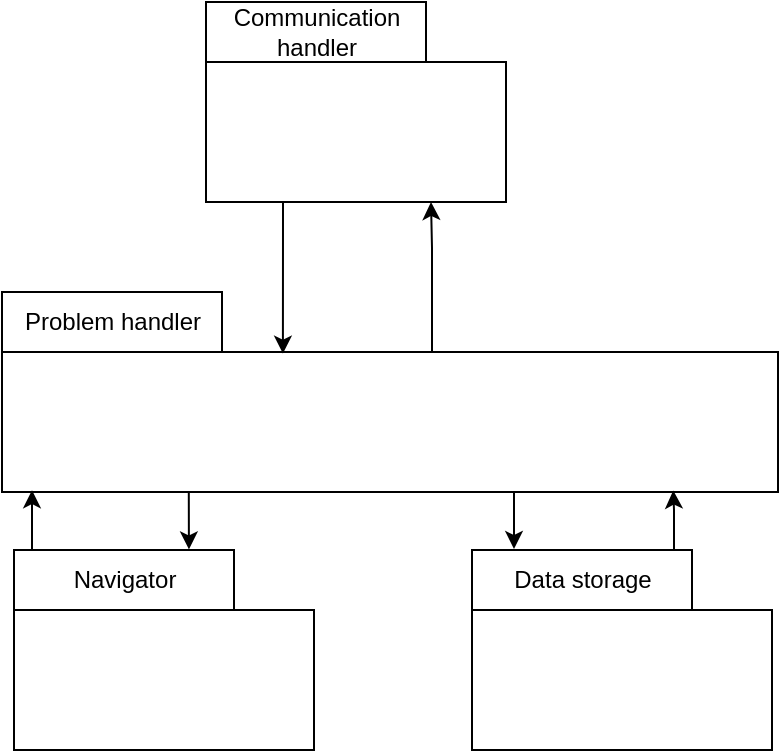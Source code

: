 <mxfile version="20.6.2" type="device"><diagram id="14LXryHfO9m8eOgCqjFd" name="Page-1"><mxGraphModel dx="930" dy="542" grid="0" gridSize="10" guides="1" tooltips="1" connect="1" arrows="1" fold="1" page="1" pageScale="1" pageWidth="827" pageHeight="1169" math="0" shadow="0"><root><mxCell id="0"/><mxCell id="1" parent="0"/><mxCell id="fJLqshOT8yKbpPyv3ug4-17" style="edgeStyle=orthogonalEdgeStyle;rounded=0;orthogonalLoop=1;jettySize=auto;html=1;exitX=0;exitY=0;exitDx=191;exitDy=30;exitPerimeter=0;entryX=0.75;entryY=1;entryDx=0;entryDy=0;entryPerimeter=0;" parent="1" source="fJLqshOT8yKbpPyv3ug4-5" target="fJLqshOT8yKbpPyv3ug4-9" edge="1"><mxGeometry relative="1" as="geometry"><Array as="points"><mxPoint x="384" y="278"/><mxPoint x="384" y="226"/></Array></mxGeometry></mxCell><mxCell id="fJLqshOT8yKbpPyv3ug4-19" style="edgeStyle=orthogonalEdgeStyle;rounded=0;orthogonalLoop=1;jettySize=auto;html=1;exitX=0.25;exitY=1;exitDx=0;exitDy=0;exitPerimeter=0;entryX=0.583;entryY=-0.003;entryDx=0;entryDy=0;entryPerimeter=0;" parent="1" source="fJLqshOT8yKbpPyv3ug4-5" target="fJLqshOT8yKbpPyv3ug4-13" edge="1"><mxGeometry relative="1" as="geometry"/></mxCell><mxCell id="fJLqshOT8yKbpPyv3ug4-21" style="edgeStyle=orthogonalEdgeStyle;rounded=0;orthogonalLoop=1;jettySize=auto;html=1;exitX=0.75;exitY=1;exitDx=0;exitDy=0;exitPerimeter=0;entryX=0.144;entryY=-0.005;entryDx=0;entryDy=0;entryPerimeter=0;" parent="1" source="fJLqshOT8yKbpPyv3ug4-5" target="fJLqshOT8yKbpPyv3ug4-11" edge="1"><mxGeometry relative="1" as="geometry"><Array as="points"><mxPoint x="425" y="348"/><mxPoint x="425" y="376"/></Array></mxGeometry></mxCell><mxCell id="fJLqshOT8yKbpPyv3ug4-5" value="&lt;span style=&quot;font-weight: 400;&quot;&gt;Problem handler&lt;/span&gt;" style="shape=folder;fontStyle=1;tabWidth=110;tabHeight=30;tabPosition=left;html=1;boundedLbl=1;labelInHeader=1;container=1;collapsible=0;" parent="1" vertex="1"><mxGeometry x="169" y="248" width="388" height="100" as="geometry"/></mxCell><mxCell id="fJLqshOT8yKbpPyv3ug4-6" value="" style="html=1;strokeColor=none;resizeWidth=1;resizeHeight=1;fillColor=none;part=1;connectable=0;allowArrows=0;deletable=0;" parent="fJLqshOT8yKbpPyv3ug4-5" vertex="1"><mxGeometry width="388.0" height="70" relative="1" as="geometry"><mxPoint y="30" as="offset"/></mxGeometry></mxCell><mxCell id="fJLqshOT8yKbpPyv3ug4-18" style="edgeStyle=orthogonalEdgeStyle;rounded=0;orthogonalLoop=1;jettySize=auto;html=1;exitX=0.5;exitY=1;exitDx=0;exitDy=0;exitPerimeter=0;entryX=0.362;entryY=0.308;entryDx=0;entryDy=0;entryPerimeter=0;" parent="1" source="fJLqshOT8yKbpPyv3ug4-9" target="fJLqshOT8yKbpPyv3ug4-5" edge="1"><mxGeometry relative="1" as="geometry"><Array as="points"><mxPoint x="309" y="203"/></Array></mxGeometry></mxCell><mxCell id="fJLqshOT8yKbpPyv3ug4-9" value="&lt;span style=&quot;font-weight: 400;&quot;&gt;Communication &lt;br&gt;handler&lt;/span&gt;" style="shape=folder;fontStyle=1;tabWidth=110;tabHeight=30;tabPosition=left;html=1;boundedLbl=1;labelInHeader=1;container=1;collapsible=0;" parent="1" vertex="1"><mxGeometry x="271" y="103" width="150" height="100" as="geometry"/></mxCell><mxCell id="fJLqshOT8yKbpPyv3ug4-10" value="" style="html=1;strokeColor=none;resizeWidth=1;resizeHeight=1;fillColor=none;part=1;connectable=0;allowArrows=0;deletable=0;" parent="fJLqshOT8yKbpPyv3ug4-9" vertex="1"><mxGeometry width="150" height="70" relative="1" as="geometry"><mxPoint y="30" as="offset"/></mxGeometry></mxCell><mxCell id="fJLqshOT8yKbpPyv3ug4-22" style="edgeStyle=orthogonalEdgeStyle;rounded=0;orthogonalLoop=1;jettySize=auto;html=1;exitX=0;exitY=0;exitDx=55;exitDy=0;exitPerimeter=0;entryX=0.865;entryY=0.993;entryDx=0;entryDy=0;entryPerimeter=0;" parent="1" source="fJLqshOT8yKbpPyv3ug4-11" target="fJLqshOT8yKbpPyv3ug4-5" edge="1"><mxGeometry relative="1" as="geometry"><Array as="points"><mxPoint x="505" y="377"/><mxPoint x="505" y="357"/><mxPoint x="505" y="357"/></Array></mxGeometry></mxCell><mxCell id="fJLqshOT8yKbpPyv3ug4-11" value="&lt;span style=&quot;font-weight: 400;&quot;&gt;Data storage&lt;/span&gt;" style="shape=folder;fontStyle=1;tabWidth=110;tabHeight=30;tabPosition=left;html=1;boundedLbl=1;labelInHeader=1;container=1;collapsible=0;" parent="1" vertex="1"><mxGeometry x="404" y="377" width="150" height="100" as="geometry"/></mxCell><mxCell id="fJLqshOT8yKbpPyv3ug4-12" value="" style="html=1;strokeColor=none;resizeWidth=1;resizeHeight=1;fillColor=none;part=1;connectable=0;allowArrows=0;deletable=0;" parent="fJLqshOT8yKbpPyv3ug4-11" vertex="1"><mxGeometry width="150" height="70" relative="1" as="geometry"><mxPoint y="30" as="offset"/></mxGeometry></mxCell><mxCell id="fJLqshOT8yKbpPyv3ug4-20" style="edgeStyle=orthogonalEdgeStyle;rounded=0;orthogonalLoop=1;jettySize=auto;html=1;exitX=0;exitY=0;exitDx=55;exitDy=0;exitPerimeter=0;entryX=0.04;entryY=0.991;entryDx=0;entryDy=0;entryPerimeter=0;" parent="1" source="fJLqshOT8yKbpPyv3ug4-13" target="fJLqshOT8yKbpPyv3ug4-5" edge="1"><mxGeometry relative="1" as="geometry"><Array as="points"><mxPoint x="184" y="377"/><mxPoint x="184" y="347"/></Array></mxGeometry></mxCell><mxCell id="fJLqshOT8yKbpPyv3ug4-13" value="&lt;span style=&quot;font-weight: 400;&quot;&gt;Navigator&lt;/span&gt;" style="shape=folder;fontStyle=1;tabWidth=110;tabHeight=30;tabPosition=left;html=1;boundedLbl=1;labelInHeader=1;container=1;collapsible=0;" parent="1" vertex="1"><mxGeometry x="175" y="377" width="150" height="100" as="geometry"/></mxCell><mxCell id="fJLqshOT8yKbpPyv3ug4-14" value="" style="html=1;strokeColor=none;resizeWidth=1;resizeHeight=1;fillColor=none;part=1;connectable=0;allowArrows=0;deletable=0;" parent="fJLqshOT8yKbpPyv3ug4-13" vertex="1"><mxGeometry width="150" height="70" relative="1" as="geometry"><mxPoint y="30" as="offset"/></mxGeometry></mxCell></root></mxGraphModel></diagram></mxfile>